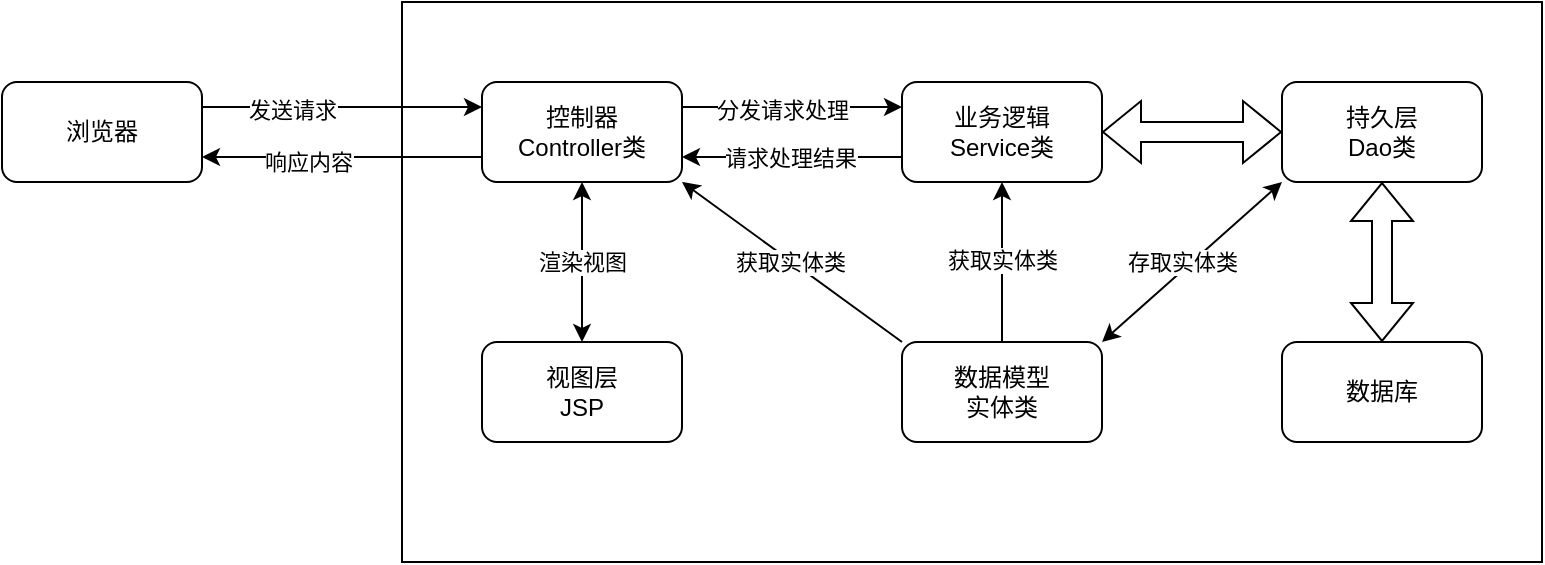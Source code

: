 <mxfile version="15.9.6" type="github">
  <diagram id="eJ1TyE6UlgfxLAMwkqxx" name="Page-1">
    <mxGraphModel dx="1038" dy="491" grid="1" gridSize="10" guides="1" tooltips="1" connect="1" arrows="1" fold="1" page="1" pageScale="1" pageWidth="827" pageHeight="1169" math="0" shadow="0">
      <root>
        <mxCell id="0" />
        <mxCell id="1" parent="0" />
        <mxCell id="l5DDdILPVCxS3oYrp7li-1" value="" style="rounded=0;whiteSpace=wrap;html=1;" parent="1" vertex="1">
          <mxGeometry x="220" y="140" width="570" height="280" as="geometry" />
        </mxCell>
        <mxCell id="eK5W9b5Ohen1-aNlVHfh-17" style="edgeStyle=orthogonalEdgeStyle;rounded=0;orthogonalLoop=1;jettySize=auto;html=1;exitX=1;exitY=0.25;exitDx=0;exitDy=0;entryX=0;entryY=0.25;entryDx=0;entryDy=0;" parent="1" source="eK5W9b5Ohen1-aNlVHfh-1" target="eK5W9b5Ohen1-aNlVHfh-2" edge="1">
          <mxGeometry relative="1" as="geometry" />
        </mxCell>
        <mxCell id="eK5W9b5Ohen1-aNlVHfh-18" value="发送请求" style="edgeLabel;html=1;align=center;verticalAlign=middle;resizable=0;points=[];" parent="eK5W9b5Ohen1-aNlVHfh-17" vertex="1" connectable="0">
          <mxGeometry x="-0.356" y="-5" relative="1" as="geometry">
            <mxPoint y="-4" as="offset" />
          </mxGeometry>
        </mxCell>
        <mxCell id="eK5W9b5Ohen1-aNlVHfh-1" value="浏览器" style="rounded=1;whiteSpace=wrap;html=1;" parent="1" vertex="1">
          <mxGeometry x="20" y="180" width="100" height="50" as="geometry" />
        </mxCell>
        <mxCell id="eK5W9b5Ohen1-aNlVHfh-13" style="edgeStyle=orthogonalEdgeStyle;rounded=0;orthogonalLoop=1;jettySize=auto;html=1;exitX=0;exitY=0.75;exitDx=0;exitDy=0;entryX=1;entryY=0.75;entryDx=0;entryDy=0;" parent="1" source="eK5W9b5Ohen1-aNlVHfh-2" target="eK5W9b5Ohen1-aNlVHfh-1" edge="1">
          <mxGeometry relative="1" as="geometry">
            <Array as="points">
              <mxPoint x="240" y="218" />
              <mxPoint x="240" y="218" />
            </Array>
          </mxGeometry>
        </mxCell>
        <mxCell id="eK5W9b5Ohen1-aNlVHfh-15" value="响应内容" style="edgeLabel;html=1;align=center;verticalAlign=middle;resizable=0;points=[];" parent="eK5W9b5Ohen1-aNlVHfh-13" vertex="1" connectable="0">
          <mxGeometry x="0.742" y="2" relative="1" as="geometry">
            <mxPoint x="35" as="offset" />
          </mxGeometry>
        </mxCell>
        <mxCell id="eK5W9b5Ohen1-aNlVHfh-16" style="edgeStyle=orthogonalEdgeStyle;rounded=0;orthogonalLoop=1;jettySize=auto;html=1;exitX=1;exitY=0.25;exitDx=0;exitDy=0;entryX=0;entryY=0.25;entryDx=0;entryDy=0;" parent="1" source="eK5W9b5Ohen1-aNlVHfh-2" target="eK5W9b5Ohen1-aNlVHfh-3" edge="1">
          <mxGeometry relative="1" as="geometry">
            <Array as="points">
              <mxPoint x="400" y="193" />
              <mxPoint x="400" y="193" />
            </Array>
          </mxGeometry>
        </mxCell>
        <mxCell id="eK5W9b5Ohen1-aNlVHfh-19" value="分发请求处理" style="edgeLabel;html=1;align=center;verticalAlign=middle;resizable=0;points=[];" parent="eK5W9b5Ohen1-aNlVHfh-16" vertex="1" connectable="0">
          <mxGeometry x="-0.717" y="-1" relative="1" as="geometry">
            <mxPoint x="34" as="offset" />
          </mxGeometry>
        </mxCell>
        <mxCell id="eK5W9b5Ohen1-aNlVHfh-2" value="控制器&lt;br&gt;Controller类" style="rounded=1;whiteSpace=wrap;html=1;" parent="1" vertex="1">
          <mxGeometry x="260" y="180" width="100" height="50" as="geometry" />
        </mxCell>
        <mxCell id="eK5W9b5Ohen1-aNlVHfh-20" style="edgeStyle=orthogonalEdgeStyle;rounded=0;orthogonalLoop=1;jettySize=auto;html=1;exitX=0;exitY=0.75;exitDx=0;exitDy=0;entryX=1;entryY=0.75;entryDx=0;entryDy=0;" parent="1" source="eK5W9b5Ohen1-aNlVHfh-3" target="eK5W9b5Ohen1-aNlVHfh-2" edge="1">
          <mxGeometry relative="1" as="geometry" />
        </mxCell>
        <mxCell id="eK5W9b5Ohen1-aNlVHfh-21" value="请求处理结果" style="edgeLabel;html=1;align=center;verticalAlign=middle;resizable=0;points=[];" parent="eK5W9b5Ohen1-aNlVHfh-20" vertex="1" connectable="0">
          <mxGeometry x="0.717" relative="1" as="geometry">
            <mxPoint x="38" as="offset" />
          </mxGeometry>
        </mxCell>
        <mxCell id="eK5W9b5Ohen1-aNlVHfh-3" value="业务逻辑&lt;br&gt;Service类" style="rounded=1;whiteSpace=wrap;html=1;" parent="1" vertex="1">
          <mxGeometry x="470" y="180" width="100" height="50" as="geometry" />
        </mxCell>
        <mxCell id="eK5W9b5Ohen1-aNlVHfh-4" value="持久层&lt;br&gt;Dao类" style="rounded=1;whiteSpace=wrap;html=1;" parent="1" vertex="1">
          <mxGeometry x="660" y="180" width="100" height="50" as="geometry" />
        </mxCell>
        <mxCell id="eK5W9b5Ohen1-aNlVHfh-5" value="数据库" style="rounded=1;whiteSpace=wrap;html=1;" parent="1" vertex="1">
          <mxGeometry x="660" y="310" width="100" height="50" as="geometry" />
        </mxCell>
        <mxCell id="eK5W9b5Ohen1-aNlVHfh-7" value="数据模型&lt;br&gt;实体类" style="rounded=1;whiteSpace=wrap;html=1;" parent="1" vertex="1">
          <mxGeometry x="470" y="310" width="100" height="50" as="geometry" />
        </mxCell>
        <mxCell id="eK5W9b5Ohen1-aNlVHfh-8" value="视图层&lt;br&gt;JSP" style="rounded=1;whiteSpace=wrap;html=1;" parent="1" vertex="1">
          <mxGeometry x="260" y="310" width="100" height="50" as="geometry" />
        </mxCell>
        <mxCell id="eK5W9b5Ohen1-aNlVHfh-22" value="" style="shape=flexArrow;endArrow=classic;startArrow=classic;html=1;rounded=0;entryX=0;entryY=0.5;entryDx=0;entryDy=0;" parent="1" source="eK5W9b5Ohen1-aNlVHfh-3" target="eK5W9b5Ohen1-aNlVHfh-4" edge="1">
          <mxGeometry width="100" height="100" relative="1" as="geometry">
            <mxPoint x="360" y="300" as="sourcePoint" />
            <mxPoint x="460" y="200" as="targetPoint" />
          </mxGeometry>
        </mxCell>
        <mxCell id="eK5W9b5Ohen1-aNlVHfh-23" value="" style="shape=flexArrow;endArrow=classic;startArrow=classic;html=1;rounded=0;entryX=0.5;entryY=1;entryDx=0;entryDy=0;exitX=0.5;exitY=0;exitDx=0;exitDy=0;" parent="1" source="eK5W9b5Ohen1-aNlVHfh-5" target="eK5W9b5Ohen1-aNlVHfh-4" edge="1">
          <mxGeometry width="100" height="100" relative="1" as="geometry">
            <mxPoint x="360" y="300" as="sourcePoint" />
            <mxPoint x="460" y="200" as="targetPoint" />
          </mxGeometry>
        </mxCell>
        <mxCell id="vN_4eq_xIb4TIKneJz0I-1" value="" style="endArrow=classic;startArrow=classic;html=1;rounded=0;entryX=0;entryY=1;entryDx=0;entryDy=0;exitX=1;exitY=0;exitDx=0;exitDy=0;" edge="1" parent="1" source="eK5W9b5Ohen1-aNlVHfh-7" target="eK5W9b5Ohen1-aNlVHfh-4">
          <mxGeometry width="50" height="50" relative="1" as="geometry">
            <mxPoint x="570" y="310" as="sourcePoint" />
            <mxPoint x="620" y="260" as="targetPoint" />
          </mxGeometry>
        </mxCell>
        <mxCell id="vN_4eq_xIb4TIKneJz0I-2" value="存取实体类" style="edgeLabel;html=1;align=center;verticalAlign=middle;resizable=0;points=[];" vertex="1" connectable="0" parent="vN_4eq_xIb4TIKneJz0I-1">
          <mxGeometry x="-0.598" relative="1" as="geometry">
            <mxPoint x="22" y="-24" as="offset" />
          </mxGeometry>
        </mxCell>
        <mxCell id="vN_4eq_xIb4TIKneJz0I-15" value="" style="endArrow=classic;html=1;rounded=0;exitX=0.5;exitY=0;exitDx=0;exitDy=0;entryX=0.5;entryY=1;entryDx=0;entryDy=0;" edge="1" parent="1" source="eK5W9b5Ohen1-aNlVHfh-7" target="eK5W9b5Ohen1-aNlVHfh-3">
          <mxGeometry width="50" height="50" relative="1" as="geometry">
            <mxPoint x="524" y="310" as="sourcePoint" />
            <mxPoint x="414" y="230" as="targetPoint" />
          </mxGeometry>
        </mxCell>
        <mxCell id="vN_4eq_xIb4TIKneJz0I-16" value="获取实体类" style="edgeLabel;html=1;align=center;verticalAlign=middle;resizable=0;points=[];" vertex="1" connectable="0" parent="vN_4eq_xIb4TIKneJz0I-15">
          <mxGeometry x="0.368" y="2" relative="1" as="geometry">
            <mxPoint x="2" y="13" as="offset" />
          </mxGeometry>
        </mxCell>
        <mxCell id="vN_4eq_xIb4TIKneJz0I-17" value="" style="endArrow=classic;startArrow=classic;html=1;rounded=0;entryX=0.5;entryY=1;entryDx=0;entryDy=0;exitX=0.5;exitY=0;exitDx=0;exitDy=0;" edge="1" parent="1" source="eK5W9b5Ohen1-aNlVHfh-8" target="eK5W9b5Ohen1-aNlVHfh-2">
          <mxGeometry width="50" height="50" relative="1" as="geometry">
            <mxPoint x="290" y="290" as="sourcePoint" />
            <mxPoint x="340" y="240" as="targetPoint" />
          </mxGeometry>
        </mxCell>
        <mxCell id="vN_4eq_xIb4TIKneJz0I-18" value="渲染视图" style="edgeLabel;html=1;align=center;verticalAlign=middle;resizable=0;points=[];" vertex="1" connectable="0" parent="vN_4eq_xIb4TIKneJz0I-17">
          <mxGeometry x="-0.365" y="-1" relative="1" as="geometry">
            <mxPoint x="-1" y="-15" as="offset" />
          </mxGeometry>
        </mxCell>
        <mxCell id="vN_4eq_xIb4TIKneJz0I-21" value="" style="endArrow=classic;html=1;rounded=0;exitX=0;exitY=0;exitDx=0;exitDy=0;entryX=1;entryY=1;entryDx=0;entryDy=0;" edge="1" parent="1" source="eK5W9b5Ohen1-aNlVHfh-7" target="eK5W9b5Ohen1-aNlVHfh-2">
          <mxGeometry width="50" height="50" relative="1" as="geometry">
            <mxPoint x="530" y="320" as="sourcePoint" />
            <mxPoint x="530" y="240" as="targetPoint" />
          </mxGeometry>
        </mxCell>
        <mxCell id="vN_4eq_xIb4TIKneJz0I-22" value="获取实体类" style="edgeLabel;html=1;align=center;verticalAlign=middle;resizable=0;points=[];" vertex="1" connectable="0" parent="vN_4eq_xIb4TIKneJz0I-21">
          <mxGeometry x="0.368" y="2" relative="1" as="geometry">
            <mxPoint x="20" y="13" as="offset" />
          </mxGeometry>
        </mxCell>
      </root>
    </mxGraphModel>
  </diagram>
</mxfile>
